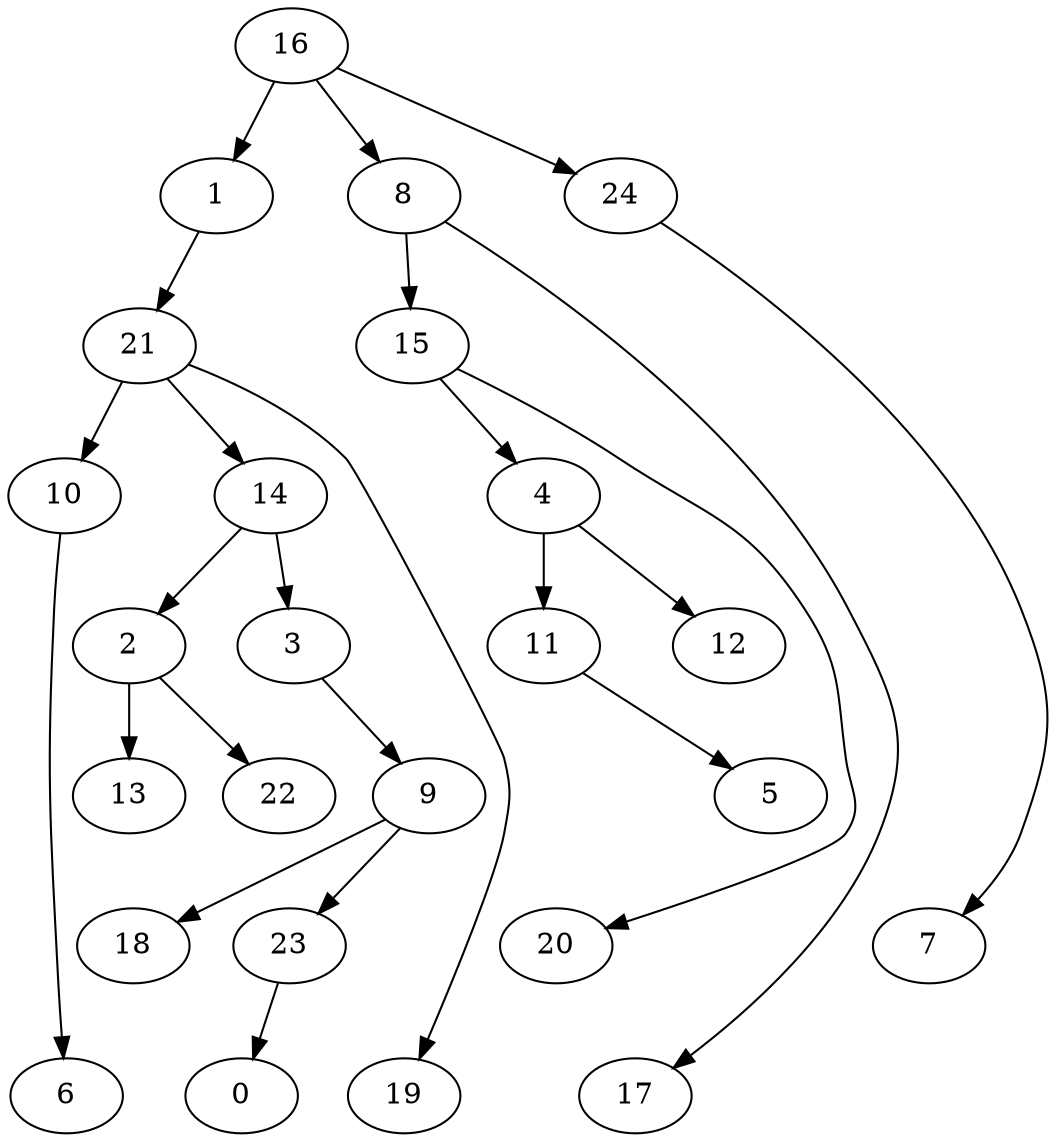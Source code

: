digraph G {
    1;
    21;
    10;
    14;
    19;
    2;
    13;
    22;
    3;
    9;
    18;
    23;
    4;
    11;
    12;
    5;
    8;
    15;
    17;
    20;
    0;
    6;
    16;
    24;
    7;
    1 -> 21 [weight=0];
    21 -> 10 [weight=0];
    21 -> 14 [weight=0];
    21 -> 19 [weight=0];
    10 -> 6 [weight=0];
    14 -> 2 [weight=0];
    14 -> 3 [weight=0];
    2 -> 13 [weight=0];
    2 -> 22 [weight=0];
    3 -> 9 [weight=0];
    9 -> 18 [weight=0];
    9 -> 23 [weight=0];
    23 -> 0 [weight=0];
    4 -> 11 [weight=1];
    4 -> 12 [weight=0];
    11 -> 5 [weight=0];
    8 -> 15 [weight=0];
    8 -> 17 [weight=0];
    15 -> 4 [weight=0];
    15 -> 20 [weight=0];
    16 -> 1 [weight=0];
    16 -> 8 [weight=0];
    16 -> 24 [weight=0];
    24 -> 7 [weight=0];
}
